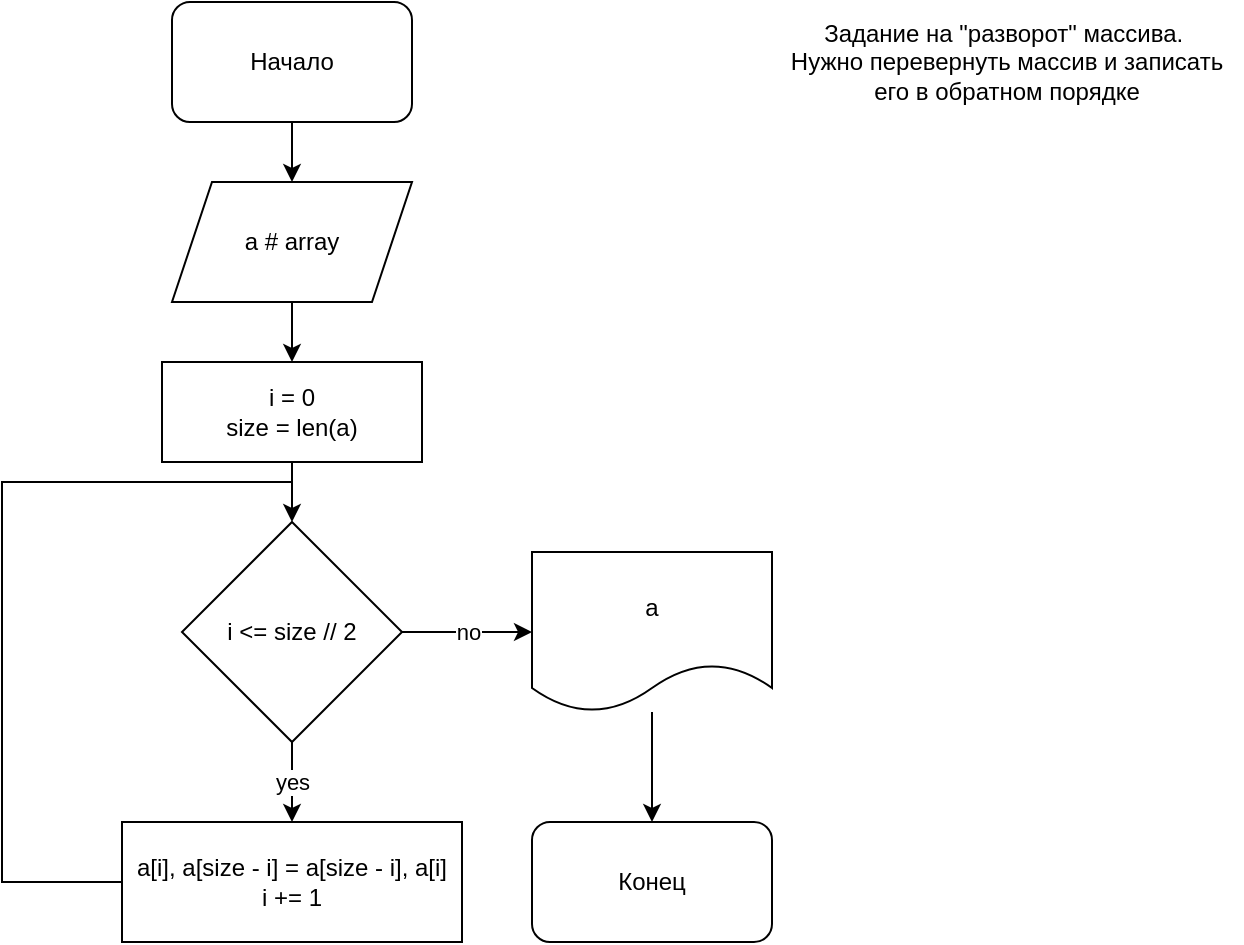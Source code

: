 <mxfile version="22.1.2" type="device">
  <diagram id="C5RBs43oDa-KdzZeNtuy" name="Page-1">
    <mxGraphModel dx="1050" dy="723" grid="1" gridSize="10" guides="1" tooltips="1" connect="1" arrows="1" fold="1" page="1" pageScale="1" pageWidth="827" pageHeight="1169" math="0" shadow="0">
      <root>
        <mxCell id="WIyWlLk6GJQsqaUBKTNV-0" />
        <mxCell id="WIyWlLk6GJQsqaUBKTNV-1" parent="WIyWlLk6GJQsqaUBKTNV-0" />
        <mxCell id="qFyBwQBADLYcg3Xm7_co-8" value="" style="edgeStyle=orthogonalEdgeStyle;rounded=0;orthogonalLoop=1;jettySize=auto;html=1;" edge="1" parent="WIyWlLk6GJQsqaUBKTNV-1" source="qFyBwQBADLYcg3Xm7_co-1" target="qFyBwQBADLYcg3Xm7_co-3">
          <mxGeometry relative="1" as="geometry" />
        </mxCell>
        <mxCell id="qFyBwQBADLYcg3Xm7_co-1" value="Начало" style="rounded=1;whiteSpace=wrap;html=1;" vertex="1" parent="WIyWlLk6GJQsqaUBKTNV-1">
          <mxGeometry x="165" y="50" width="120" height="60" as="geometry" />
        </mxCell>
        <mxCell id="qFyBwQBADLYcg3Xm7_co-12" value="" style="edgeStyle=orthogonalEdgeStyle;rounded=0;orthogonalLoop=1;jettySize=auto;html=1;" edge="1" parent="WIyWlLk6GJQsqaUBKTNV-1" source="qFyBwQBADLYcg3Xm7_co-2" target="qFyBwQBADLYcg3Xm7_co-4">
          <mxGeometry relative="1" as="geometry" />
        </mxCell>
        <mxCell id="qFyBwQBADLYcg3Xm7_co-2" value="i = 0&lt;br&gt;size = len(a)" style="rounded=0;whiteSpace=wrap;html=1;" vertex="1" parent="WIyWlLk6GJQsqaUBKTNV-1">
          <mxGeometry x="160" y="230" width="130" height="50" as="geometry" />
        </mxCell>
        <mxCell id="qFyBwQBADLYcg3Xm7_co-11" value="" style="edgeStyle=orthogonalEdgeStyle;rounded=0;orthogonalLoop=1;jettySize=auto;html=1;" edge="1" parent="WIyWlLk6GJQsqaUBKTNV-1" source="qFyBwQBADLYcg3Xm7_co-3" target="qFyBwQBADLYcg3Xm7_co-2">
          <mxGeometry relative="1" as="geometry" />
        </mxCell>
        <mxCell id="qFyBwQBADLYcg3Xm7_co-3" value="a # array" style="shape=parallelogram;perimeter=parallelogramPerimeter;whiteSpace=wrap;html=1;fixedSize=1;" vertex="1" parent="WIyWlLk6GJQsqaUBKTNV-1">
          <mxGeometry x="165" y="140" width="120" height="60" as="geometry" />
        </mxCell>
        <mxCell id="qFyBwQBADLYcg3Xm7_co-13" value="yes" style="edgeStyle=orthogonalEdgeStyle;rounded=0;orthogonalLoop=1;jettySize=auto;html=1;" edge="1" parent="WIyWlLk6GJQsqaUBKTNV-1" source="qFyBwQBADLYcg3Xm7_co-4" target="qFyBwQBADLYcg3Xm7_co-5">
          <mxGeometry relative="1" as="geometry">
            <Array as="points">
              <mxPoint x="225" y="440" />
              <mxPoint x="225" y="440" />
            </Array>
          </mxGeometry>
        </mxCell>
        <mxCell id="qFyBwQBADLYcg3Xm7_co-14" value="no" style="edgeStyle=orthogonalEdgeStyle;rounded=0;orthogonalLoop=1;jettySize=auto;html=1;" edge="1" parent="WIyWlLk6GJQsqaUBKTNV-1" source="qFyBwQBADLYcg3Xm7_co-4" target="qFyBwQBADLYcg3Xm7_co-6">
          <mxGeometry relative="1" as="geometry" />
        </mxCell>
        <mxCell id="qFyBwQBADLYcg3Xm7_co-4" value="i &amp;lt;= size // 2" style="rhombus;whiteSpace=wrap;html=1;" vertex="1" parent="WIyWlLk6GJQsqaUBKTNV-1">
          <mxGeometry x="170" y="310" width="110" height="110" as="geometry" />
        </mxCell>
        <mxCell id="qFyBwQBADLYcg3Xm7_co-5" value="a[i], a[size - i] = a[size - i], a[i]&lt;br&gt;i += 1" style="rounded=0;whiteSpace=wrap;html=1;" vertex="1" parent="WIyWlLk6GJQsqaUBKTNV-1">
          <mxGeometry x="140" y="460" width="170" height="60" as="geometry" />
        </mxCell>
        <mxCell id="qFyBwQBADLYcg3Xm7_co-15" value="" style="edgeStyle=orthogonalEdgeStyle;rounded=0;orthogonalLoop=1;jettySize=auto;html=1;" edge="1" parent="WIyWlLk6GJQsqaUBKTNV-1" source="qFyBwQBADLYcg3Xm7_co-6" target="qFyBwQBADLYcg3Xm7_co-7">
          <mxGeometry relative="1" as="geometry" />
        </mxCell>
        <mxCell id="qFyBwQBADLYcg3Xm7_co-6" value="a" style="shape=document;whiteSpace=wrap;html=1;boundedLbl=1;" vertex="1" parent="WIyWlLk6GJQsqaUBKTNV-1">
          <mxGeometry x="345" y="325" width="120" height="80" as="geometry" />
        </mxCell>
        <mxCell id="qFyBwQBADLYcg3Xm7_co-7" value="Конец" style="rounded=1;whiteSpace=wrap;html=1;" vertex="1" parent="WIyWlLk6GJQsqaUBKTNV-1">
          <mxGeometry x="345" y="460" width="120" height="60" as="geometry" />
        </mxCell>
        <mxCell id="qFyBwQBADLYcg3Xm7_co-16" value="" style="endArrow=none;html=1;rounded=0;entryX=0;entryY=0.5;entryDx=0;entryDy=0;" edge="1" parent="WIyWlLk6GJQsqaUBKTNV-1" target="qFyBwQBADLYcg3Xm7_co-5">
          <mxGeometry width="50" height="50" relative="1" as="geometry">
            <mxPoint x="225" y="290" as="sourcePoint" />
            <mxPoint x="440" y="310" as="targetPoint" />
            <Array as="points">
              <mxPoint x="80" y="290" />
              <mxPoint x="80" y="490" />
            </Array>
          </mxGeometry>
        </mxCell>
        <mxCell id="qFyBwQBADLYcg3Xm7_co-17" value="Задание на &quot;разворот&quot; массива.&amp;nbsp;&lt;br&gt;Нужно перевернуть массив и записать его в обратном порядке" style="text;html=1;strokeColor=none;fillColor=none;align=center;verticalAlign=middle;whiteSpace=wrap;rounded=0;" vertex="1" parent="WIyWlLk6GJQsqaUBKTNV-1">
          <mxGeometry x="465" y="55" width="235" height="50" as="geometry" />
        </mxCell>
      </root>
    </mxGraphModel>
  </diagram>
</mxfile>
